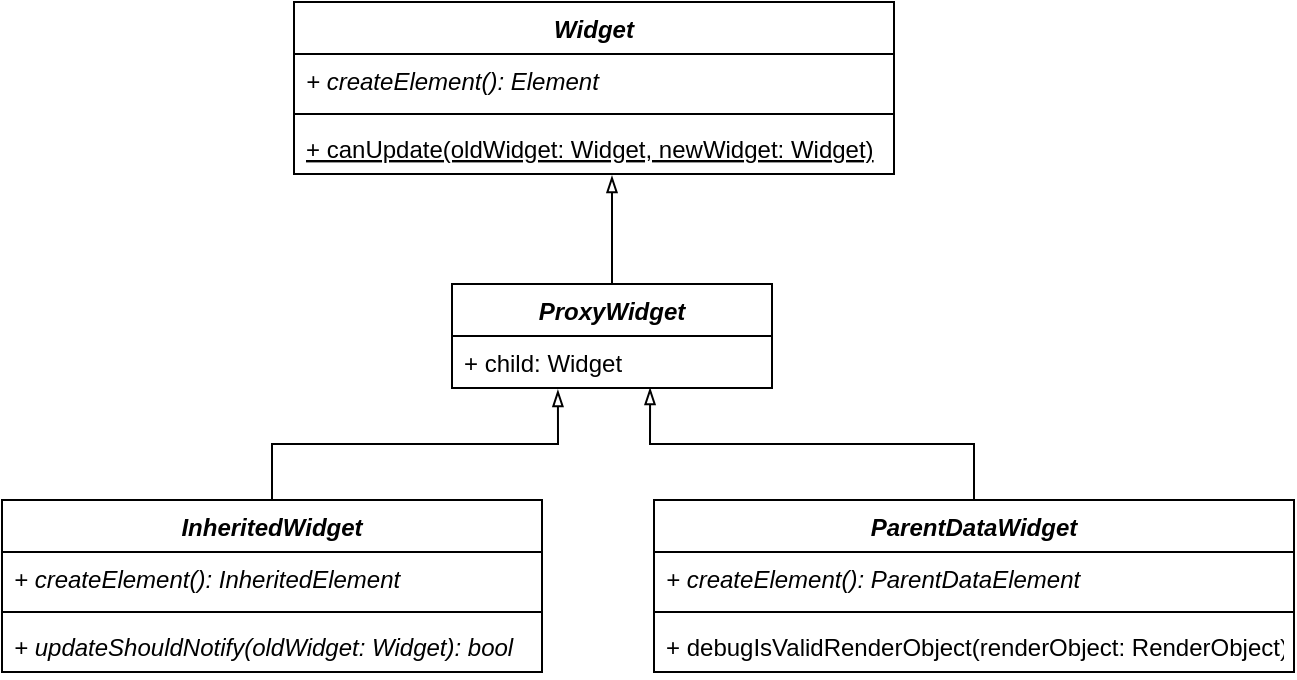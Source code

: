 <mxfile version="15.6.3" type="github">
  <diagram id="C5RBs43oDa-KdzZeNtuy" name="Page-1">
    <mxGraphModel dx="1298" dy="684" grid="1" gridSize="10" guides="1" tooltips="1" connect="1" arrows="1" fold="1" page="1" pageScale="1" pageWidth="827" pageHeight="1169" math="0" shadow="0">
      <root>
        <mxCell id="WIyWlLk6GJQsqaUBKTNV-0" />
        <mxCell id="WIyWlLk6GJQsqaUBKTNV-1" parent="WIyWlLk6GJQsqaUBKTNV-0" />
        <mxCell id="7Hmf9ls4U-mwRPlXHnFr-0" value="Widget" style="swimlane;fontStyle=3;align=center;verticalAlign=top;childLayout=stackLayout;horizontal=1;startSize=26;horizontalStack=0;resizeParent=1;resizeParentMax=0;resizeLast=0;collapsible=1;marginBottom=0;" vertex="1" parent="WIyWlLk6GJQsqaUBKTNV-1">
          <mxGeometry x="290" y="80" width="300" height="86" as="geometry" />
        </mxCell>
        <mxCell id="7Hmf9ls4U-mwRPlXHnFr-1" value="+ createElement(): Element" style="text;strokeColor=none;fillColor=none;align=left;verticalAlign=top;spacingLeft=4;spacingRight=4;overflow=hidden;rotatable=0;points=[[0,0.5],[1,0.5]];portConstraint=eastwest;fontStyle=2" vertex="1" parent="7Hmf9ls4U-mwRPlXHnFr-0">
          <mxGeometry y="26" width="300" height="26" as="geometry" />
        </mxCell>
        <mxCell id="7Hmf9ls4U-mwRPlXHnFr-2" value="" style="line;strokeWidth=1;fillColor=none;align=left;verticalAlign=middle;spacingTop=-1;spacingLeft=3;spacingRight=3;rotatable=0;labelPosition=right;points=[];portConstraint=eastwest;" vertex="1" parent="7Hmf9ls4U-mwRPlXHnFr-0">
          <mxGeometry y="52" width="300" height="8" as="geometry" />
        </mxCell>
        <mxCell id="7Hmf9ls4U-mwRPlXHnFr-3" value="+ canUpdate(oldWidget: Widget, newWidget: Widget)" style="text;strokeColor=none;fillColor=none;align=left;verticalAlign=top;spacingLeft=4;spacingRight=4;overflow=hidden;rotatable=0;points=[[0,0.5],[1,0.5]];portConstraint=eastwest;fontStyle=4" vertex="1" parent="7Hmf9ls4U-mwRPlXHnFr-0">
          <mxGeometry y="60" width="300" height="26" as="geometry" />
        </mxCell>
        <mxCell id="7Hmf9ls4U-mwRPlXHnFr-8" style="edgeStyle=orthogonalEdgeStyle;rounded=0;orthogonalLoop=1;jettySize=auto;html=1;exitX=0.5;exitY=0;exitDx=0;exitDy=0;entryX=0.53;entryY=1.038;entryDx=0;entryDy=0;entryPerimeter=0;endArrow=blockThin;endFill=0;" edge="1" parent="WIyWlLk6GJQsqaUBKTNV-1" source="7Hmf9ls4U-mwRPlXHnFr-4" target="7Hmf9ls4U-mwRPlXHnFr-3">
          <mxGeometry relative="1" as="geometry" />
        </mxCell>
        <mxCell id="7Hmf9ls4U-mwRPlXHnFr-4" value="ProxyWidget" style="swimlane;fontStyle=3;align=center;verticalAlign=top;childLayout=stackLayout;horizontal=1;startSize=26;horizontalStack=0;resizeParent=1;resizeParentMax=0;resizeLast=0;collapsible=1;marginBottom=0;" vertex="1" parent="WIyWlLk6GJQsqaUBKTNV-1">
          <mxGeometry x="369" y="221" width="160" height="52" as="geometry" />
        </mxCell>
        <mxCell id="7Hmf9ls4U-mwRPlXHnFr-5" value="+ child: Widget" style="text;strokeColor=none;fillColor=none;align=left;verticalAlign=top;spacingLeft=4;spacingRight=4;overflow=hidden;rotatable=0;points=[[0,0.5],[1,0.5]];portConstraint=eastwest;" vertex="1" parent="7Hmf9ls4U-mwRPlXHnFr-4">
          <mxGeometry y="26" width="160" height="26" as="geometry" />
        </mxCell>
        <mxCell id="7Hmf9ls4U-mwRPlXHnFr-25" value="" style="edgeStyle=orthogonalEdgeStyle;rounded=0;orthogonalLoop=1;jettySize=auto;html=1;endArrow=blockThin;endFill=0;entryX=0.331;entryY=1.038;entryDx=0;entryDy=0;entryPerimeter=0;" edge="1" parent="WIyWlLk6GJQsqaUBKTNV-1" source="7Hmf9ls4U-mwRPlXHnFr-9" target="7Hmf9ls4U-mwRPlXHnFr-5">
          <mxGeometry relative="1" as="geometry">
            <mxPoint x="279" y="236" as="targetPoint" />
          </mxGeometry>
        </mxCell>
        <mxCell id="7Hmf9ls4U-mwRPlXHnFr-9" value="InheritedWidget" style="swimlane;fontStyle=3;align=center;verticalAlign=top;childLayout=stackLayout;horizontal=1;startSize=26;horizontalStack=0;resizeParent=1;resizeParentMax=0;resizeLast=0;collapsible=1;marginBottom=0;" vertex="1" parent="WIyWlLk6GJQsqaUBKTNV-1">
          <mxGeometry x="144" y="329" width="270" height="86" as="geometry" />
        </mxCell>
        <mxCell id="7Hmf9ls4U-mwRPlXHnFr-10" value="+ createElement(): InheritedElement" style="text;strokeColor=none;fillColor=none;align=left;verticalAlign=top;spacingLeft=4;spacingRight=4;overflow=hidden;rotatable=0;points=[[0,0.5],[1,0.5]];portConstraint=eastwest;fontStyle=2" vertex="1" parent="7Hmf9ls4U-mwRPlXHnFr-9">
          <mxGeometry y="26" width="270" height="26" as="geometry" />
        </mxCell>
        <mxCell id="7Hmf9ls4U-mwRPlXHnFr-11" value="" style="line;strokeWidth=1;fillColor=none;align=left;verticalAlign=middle;spacingTop=-1;spacingLeft=3;spacingRight=3;rotatable=0;labelPosition=right;points=[];portConstraint=eastwest;" vertex="1" parent="7Hmf9ls4U-mwRPlXHnFr-9">
          <mxGeometry y="52" width="270" height="8" as="geometry" />
        </mxCell>
        <mxCell id="7Hmf9ls4U-mwRPlXHnFr-12" value="+ updateShouldNotify(oldWidget: Widget): bool" style="text;strokeColor=none;fillColor=none;align=left;verticalAlign=top;spacingLeft=4;spacingRight=4;overflow=hidden;rotatable=0;points=[[0,0.5],[1,0.5]];portConstraint=eastwest;fontStyle=2" vertex="1" parent="7Hmf9ls4U-mwRPlXHnFr-9">
          <mxGeometry y="60" width="270" height="26" as="geometry" />
        </mxCell>
        <mxCell id="7Hmf9ls4U-mwRPlXHnFr-23" style="edgeStyle=orthogonalEdgeStyle;rounded=0;orthogonalLoop=1;jettySize=auto;html=1;exitX=0.5;exitY=0;exitDx=0;exitDy=0;entryX=0.619;entryY=1;entryDx=0;entryDy=0;entryPerimeter=0;endArrow=blockThin;endFill=0;" edge="1" parent="WIyWlLk6GJQsqaUBKTNV-1" source="7Hmf9ls4U-mwRPlXHnFr-13" target="7Hmf9ls4U-mwRPlXHnFr-5">
          <mxGeometry relative="1" as="geometry" />
        </mxCell>
        <mxCell id="7Hmf9ls4U-mwRPlXHnFr-13" value="ParentDataWidget" style="swimlane;fontStyle=3;align=center;verticalAlign=top;childLayout=stackLayout;horizontal=1;startSize=26;horizontalStack=0;resizeParent=1;resizeParentMax=0;resizeLast=0;collapsible=1;marginBottom=0;" vertex="1" parent="WIyWlLk6GJQsqaUBKTNV-1">
          <mxGeometry x="470" y="329" width="320" height="86" as="geometry" />
        </mxCell>
        <mxCell id="7Hmf9ls4U-mwRPlXHnFr-14" value="+ createElement(): ParentDataElement" style="text;strokeColor=none;fillColor=none;align=left;verticalAlign=top;spacingLeft=4;spacingRight=4;overflow=hidden;rotatable=0;points=[[0,0.5],[1,0.5]];portConstraint=eastwest;fontStyle=2" vertex="1" parent="7Hmf9ls4U-mwRPlXHnFr-13">
          <mxGeometry y="26" width="320" height="26" as="geometry" />
        </mxCell>
        <mxCell id="7Hmf9ls4U-mwRPlXHnFr-15" value="" style="line;strokeWidth=1;fillColor=none;align=left;verticalAlign=middle;spacingTop=-1;spacingLeft=3;spacingRight=3;rotatable=0;labelPosition=right;points=[];portConstraint=eastwest;" vertex="1" parent="7Hmf9ls4U-mwRPlXHnFr-13">
          <mxGeometry y="52" width="320" height="8" as="geometry" />
        </mxCell>
        <mxCell id="7Hmf9ls4U-mwRPlXHnFr-16" value="+ debugIsValidRenderObject(renderObject: RenderObject): bool" style="text;strokeColor=none;fillColor=none;align=left;verticalAlign=top;spacingLeft=4;spacingRight=4;overflow=hidden;rotatable=0;points=[[0,0.5],[1,0.5]];portConstraint=eastwest;" vertex="1" parent="7Hmf9ls4U-mwRPlXHnFr-13">
          <mxGeometry y="60" width="320" height="26" as="geometry" />
        </mxCell>
      </root>
    </mxGraphModel>
  </diagram>
</mxfile>
